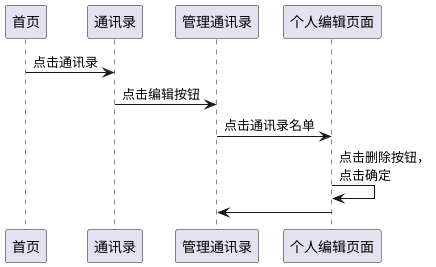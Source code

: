 @startuml
'https://plantuml.com/sequence-diagram

'participant 首页 as main
'
'participant 通讯录 as contact
'
'participant 管理通讯录 as member_add
'
'participant 个人编辑页面 as member_add_hand


首页 -> 通讯录: 点击通讯录
通讯录 -> 管理通讯录: 点击编辑按钮
管理通讯录 -> 个人编辑页面: 点击通讯录名单
个人编辑页面 -> 个人编辑页面: 点击删除按钮，\n点击确定
个人编辑页面 -> 管理通讯录:

@enduml